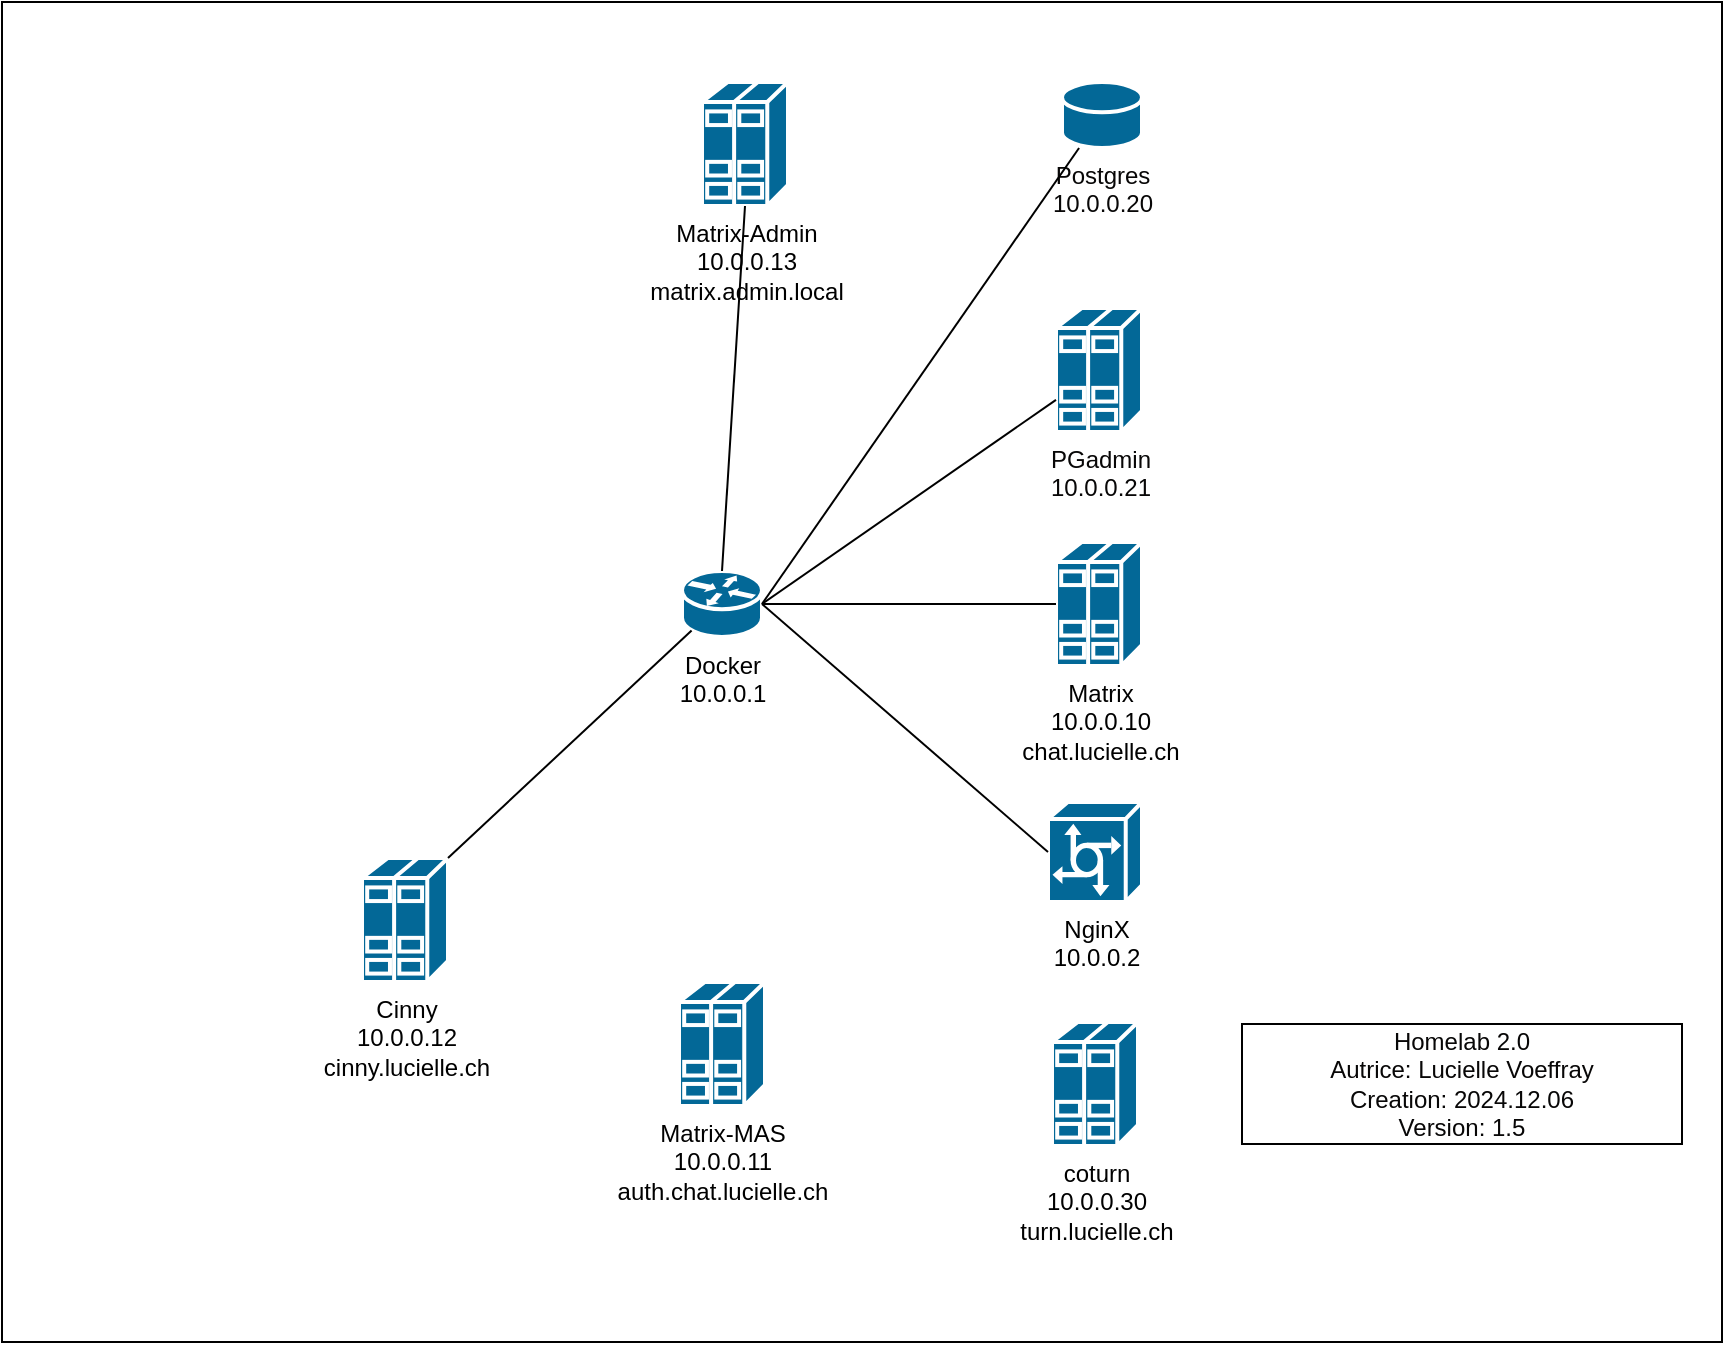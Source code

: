 <mxfile>
    <diagram id="CNsxpNcKMglIdtJpuqTv" name="Page-1">
        <mxGraphModel dx="2620" dy="1139" grid="1" gridSize="10" guides="1" tooltips="1" connect="1" arrows="1" fold="1" page="1" pageScale="1" pageWidth="850" pageHeight="1100" math="0" shadow="0">
            <root>
                <mxCell id="0"/>
                <mxCell id="1" parent="0"/>
                <mxCell id="15" value="" style="rounded=0;whiteSpace=wrap;html=1;fillColor=#FFFFFF;" parent="1" vertex="1">
                    <mxGeometry x="-110" y="280" width="860" height="670" as="geometry"/>
                </mxCell>
                <mxCell id="2" value="&lt;font color=&quot;#000000&quot;&gt;Docker&lt;br&gt;10.0.0.1&lt;/font&gt;" style="shape=mxgraph.cisco.routers.router;sketch=0;html=1;pointerEvents=1;dashed=0;fillColor=#036897;strokeColor=#ffffff;strokeWidth=2;verticalLabelPosition=bottom;verticalAlign=top;align=center;outlineConnect=0;" parent="1" vertex="1">
                    <mxGeometry x="230" y="564.5" width="40" height="33" as="geometry"/>
                </mxCell>
                <mxCell id="3" value="&lt;font color=&quot;#080707&quot;&gt;Postgres&lt;br&gt;10.0.0.20&lt;/font&gt;" style="shape=mxgraph.cisco.storage.relational_database;sketch=0;html=1;pointerEvents=1;dashed=0;fillColor=#036897;strokeColor=#ffffff;strokeWidth=2;verticalLabelPosition=bottom;verticalAlign=top;align=center;outlineConnect=0;" parent="1" vertex="1">
                    <mxGeometry x="420" y="320" width="40" height="33" as="geometry"/>
                </mxCell>
                <mxCell id="4" value="&lt;font color=&quot;#080707&quot;&gt;PGadmin&lt;br&gt;10.0.0.21&lt;/font&gt;" style="shape=mxgraph.cisco.servers.standard_host;sketch=0;html=1;pointerEvents=1;dashed=0;fillColor=#036897;strokeColor=#ffffff;strokeWidth=2;verticalLabelPosition=bottom;verticalAlign=top;align=center;outlineConnect=0;" parent="1" vertex="1">
                    <mxGeometry x="417" y="433" width="43" height="62" as="geometry"/>
                </mxCell>
                <mxCell id="5" value="&lt;font color=&quot;#000000&quot;&gt;Matrix&lt;br&gt;10.0.0.10&lt;br&gt;chat.lucielle.ch&lt;br&gt;&lt;/font&gt;" style="shape=mxgraph.cisco.servers.standard_host;sketch=0;html=1;pointerEvents=1;dashed=0;fillColor=#036897;strokeColor=#ffffff;strokeWidth=2;verticalLabelPosition=bottom;verticalAlign=top;align=center;outlineConnect=0;" parent="1" vertex="1">
                    <mxGeometry x="417" y="550" width="43" height="62" as="geometry"/>
                </mxCell>
                <mxCell id="6" value="" style="endArrow=none;html=1;exitX=1;exitY=0.5;exitDx=0;exitDy=0;exitPerimeter=0;strokeColor=#000000;" parent="1" source="2" target="3" edge="1">
                    <mxGeometry width="50" height="50" relative="1" as="geometry">
                        <mxPoint x="380" y="500" as="sourcePoint"/>
                        <mxPoint x="430" y="450" as="targetPoint"/>
                    </mxGeometry>
                </mxCell>
                <mxCell id="7" value="" style="endArrow=none;html=1;strokeColor=#000000;exitX=1;exitY=0.5;exitDx=0;exitDy=0;exitPerimeter=0;" parent="1" source="2" target="4" edge="1">
                    <mxGeometry width="50" height="50" relative="1" as="geometry">
                        <mxPoint x="130" y="537" as="sourcePoint"/>
                        <mxPoint x="430" y="450" as="targetPoint"/>
                    </mxGeometry>
                </mxCell>
                <mxCell id="8" value="" style="endArrow=none;html=1;exitX=1;exitY=0.5;exitDx=0;exitDy=0;exitPerimeter=0;strokeColor=#000000;" parent="1" source="2" target="5" edge="1">
                    <mxGeometry width="50" height="50" relative="1" as="geometry">
                        <mxPoint x="380" y="500" as="sourcePoint"/>
                        <mxPoint x="430" y="450" as="targetPoint"/>
                    </mxGeometry>
                </mxCell>
                <mxCell id="10" value="&lt;font color=&quot;#000000&quot;&gt;NginX&lt;br&gt;10.0.0.2&lt;/font&gt;" style="shape=mxgraph.cisco.servers.communications_server;sketch=0;html=1;pointerEvents=1;dashed=0;fillColor=#036897;strokeColor=#ffffff;strokeWidth=2;verticalLabelPosition=bottom;verticalAlign=top;align=center;outlineConnect=0;" parent="1" vertex="1">
                    <mxGeometry x="413" y="680" width="47" height="50" as="geometry"/>
                </mxCell>
                <mxCell id="11" value="" style="endArrow=none;html=1;exitX=0;exitY=0.5;exitDx=0;exitDy=0;exitPerimeter=0;entryX=1;entryY=0.5;entryDx=0;entryDy=0;entryPerimeter=0;strokeColor=#000000;" parent="1" source="10" target="2" edge="1">
                    <mxGeometry width="50" height="50" relative="1" as="geometry">
                        <mxPoint x="380" y="500" as="sourcePoint"/>
                        <mxPoint x="430" y="450" as="targetPoint"/>
                    </mxGeometry>
                </mxCell>
                <mxCell id="14" value="&lt;font color=&quot;#080707&quot;&gt;Homelab 2.0&lt;br&gt;Autrice: Lucielle Voeffray&lt;br&gt;Creation: 2024.12.06&lt;br&gt;Version: 1.5&lt;br&gt;&lt;/font&gt;" style="rounded=0;whiteSpace=wrap;html=1;fillColor=#FFFFFF;" parent="1" vertex="1">
                    <mxGeometry x="510" y="791" width="220" height="60" as="geometry"/>
                </mxCell>
                <mxCell id="16" value="&lt;font color=&quot;#000000&quot;&gt;coturn&lt;br&gt;10.0.0.30&lt;br&gt;turn.lucielle.ch&lt;br&gt;&lt;/font&gt;" style="shape=mxgraph.cisco.servers.standard_host;sketch=0;html=1;pointerEvents=1;dashed=0;fillColor=#036897;strokeColor=#ffffff;strokeWidth=2;verticalLabelPosition=bottom;verticalAlign=top;align=center;outlineConnect=0;" parent="1" vertex="1">
                    <mxGeometry x="415" y="790" width="43" height="62" as="geometry"/>
                </mxCell>
                <mxCell id="19" value="&lt;font color=&quot;#000000&quot;&gt;Matrix-MAS&lt;br&gt;10.0.0.11&lt;br&gt;auth.chat.lucielle.ch&lt;br&gt;&lt;/font&gt;" style="shape=mxgraph.cisco.servers.standard_host;sketch=0;html=1;pointerEvents=1;dashed=0;fillColor=#036897;strokeColor=#ffffff;strokeWidth=2;verticalLabelPosition=bottom;verticalAlign=top;align=center;outlineConnect=0;" parent="1" vertex="1">
                    <mxGeometry x="228.5" y="770" width="43" height="62" as="geometry"/>
                </mxCell>
                <mxCell id="21" value="&lt;font color=&quot;#000000&quot;&gt;Cinny&lt;br&gt;10.0.0.12&lt;br&gt;cinny.lucielle.ch&lt;br&gt;&lt;/font&gt;" style="shape=mxgraph.cisco.servers.standard_host;sketch=0;html=1;pointerEvents=1;dashed=0;fillColor=#036897;strokeColor=#ffffff;strokeWidth=2;verticalLabelPosition=bottom;verticalAlign=top;align=center;outlineConnect=0;" parent="1" vertex="1">
                    <mxGeometry x="70" y="708" width="43" height="62" as="geometry"/>
                </mxCell>
                <mxCell id="22" value="" style="endArrow=none;html=1;strokeColor=#000000;fontColor=#000000;entryX=0.12;entryY=0.9;entryDx=0;entryDy=0;entryPerimeter=0;exitX=1;exitY=0;exitDx=0;exitDy=0;exitPerimeter=0;" parent="1" source="21" target="2" edge="1">
                    <mxGeometry width="50" height="50" relative="1" as="geometry">
                        <mxPoint x="490" y="660" as="sourcePoint"/>
                        <mxPoint x="540" y="610" as="targetPoint"/>
                    </mxGeometry>
                </mxCell>
                <mxCell id="23" value="&lt;font color=&quot;#000000&quot;&gt;Matrix-Admin&lt;br&gt;10.0.0.13&lt;br&gt;matrix.admin.local&lt;/font&gt;" style="shape=mxgraph.cisco.servers.standard_host;sketch=0;html=1;pointerEvents=1;dashed=0;fillColor=#036897;strokeColor=#ffffff;strokeWidth=2;verticalLabelPosition=bottom;verticalAlign=top;align=center;outlineConnect=0;" vertex="1" parent="1">
                    <mxGeometry x="240" y="320" width="43" height="62" as="geometry"/>
                </mxCell>
                <mxCell id="24" value="" style="endArrow=none;html=1;exitX=0.5;exitY=0;exitDx=0;exitDy=0;exitPerimeter=0;strokeColor=#000000;entryX=0.5;entryY=1;entryDx=0;entryDy=0;entryPerimeter=0;" edge="1" parent="1" source="2" target="23">
                    <mxGeometry width="50" height="50" relative="1" as="geometry">
                        <mxPoint x="280" y="591" as="sourcePoint"/>
                        <mxPoint x="439" y="363" as="targetPoint"/>
                    </mxGeometry>
                </mxCell>
            </root>
        </mxGraphModel>
    </diagram>
</mxfile>